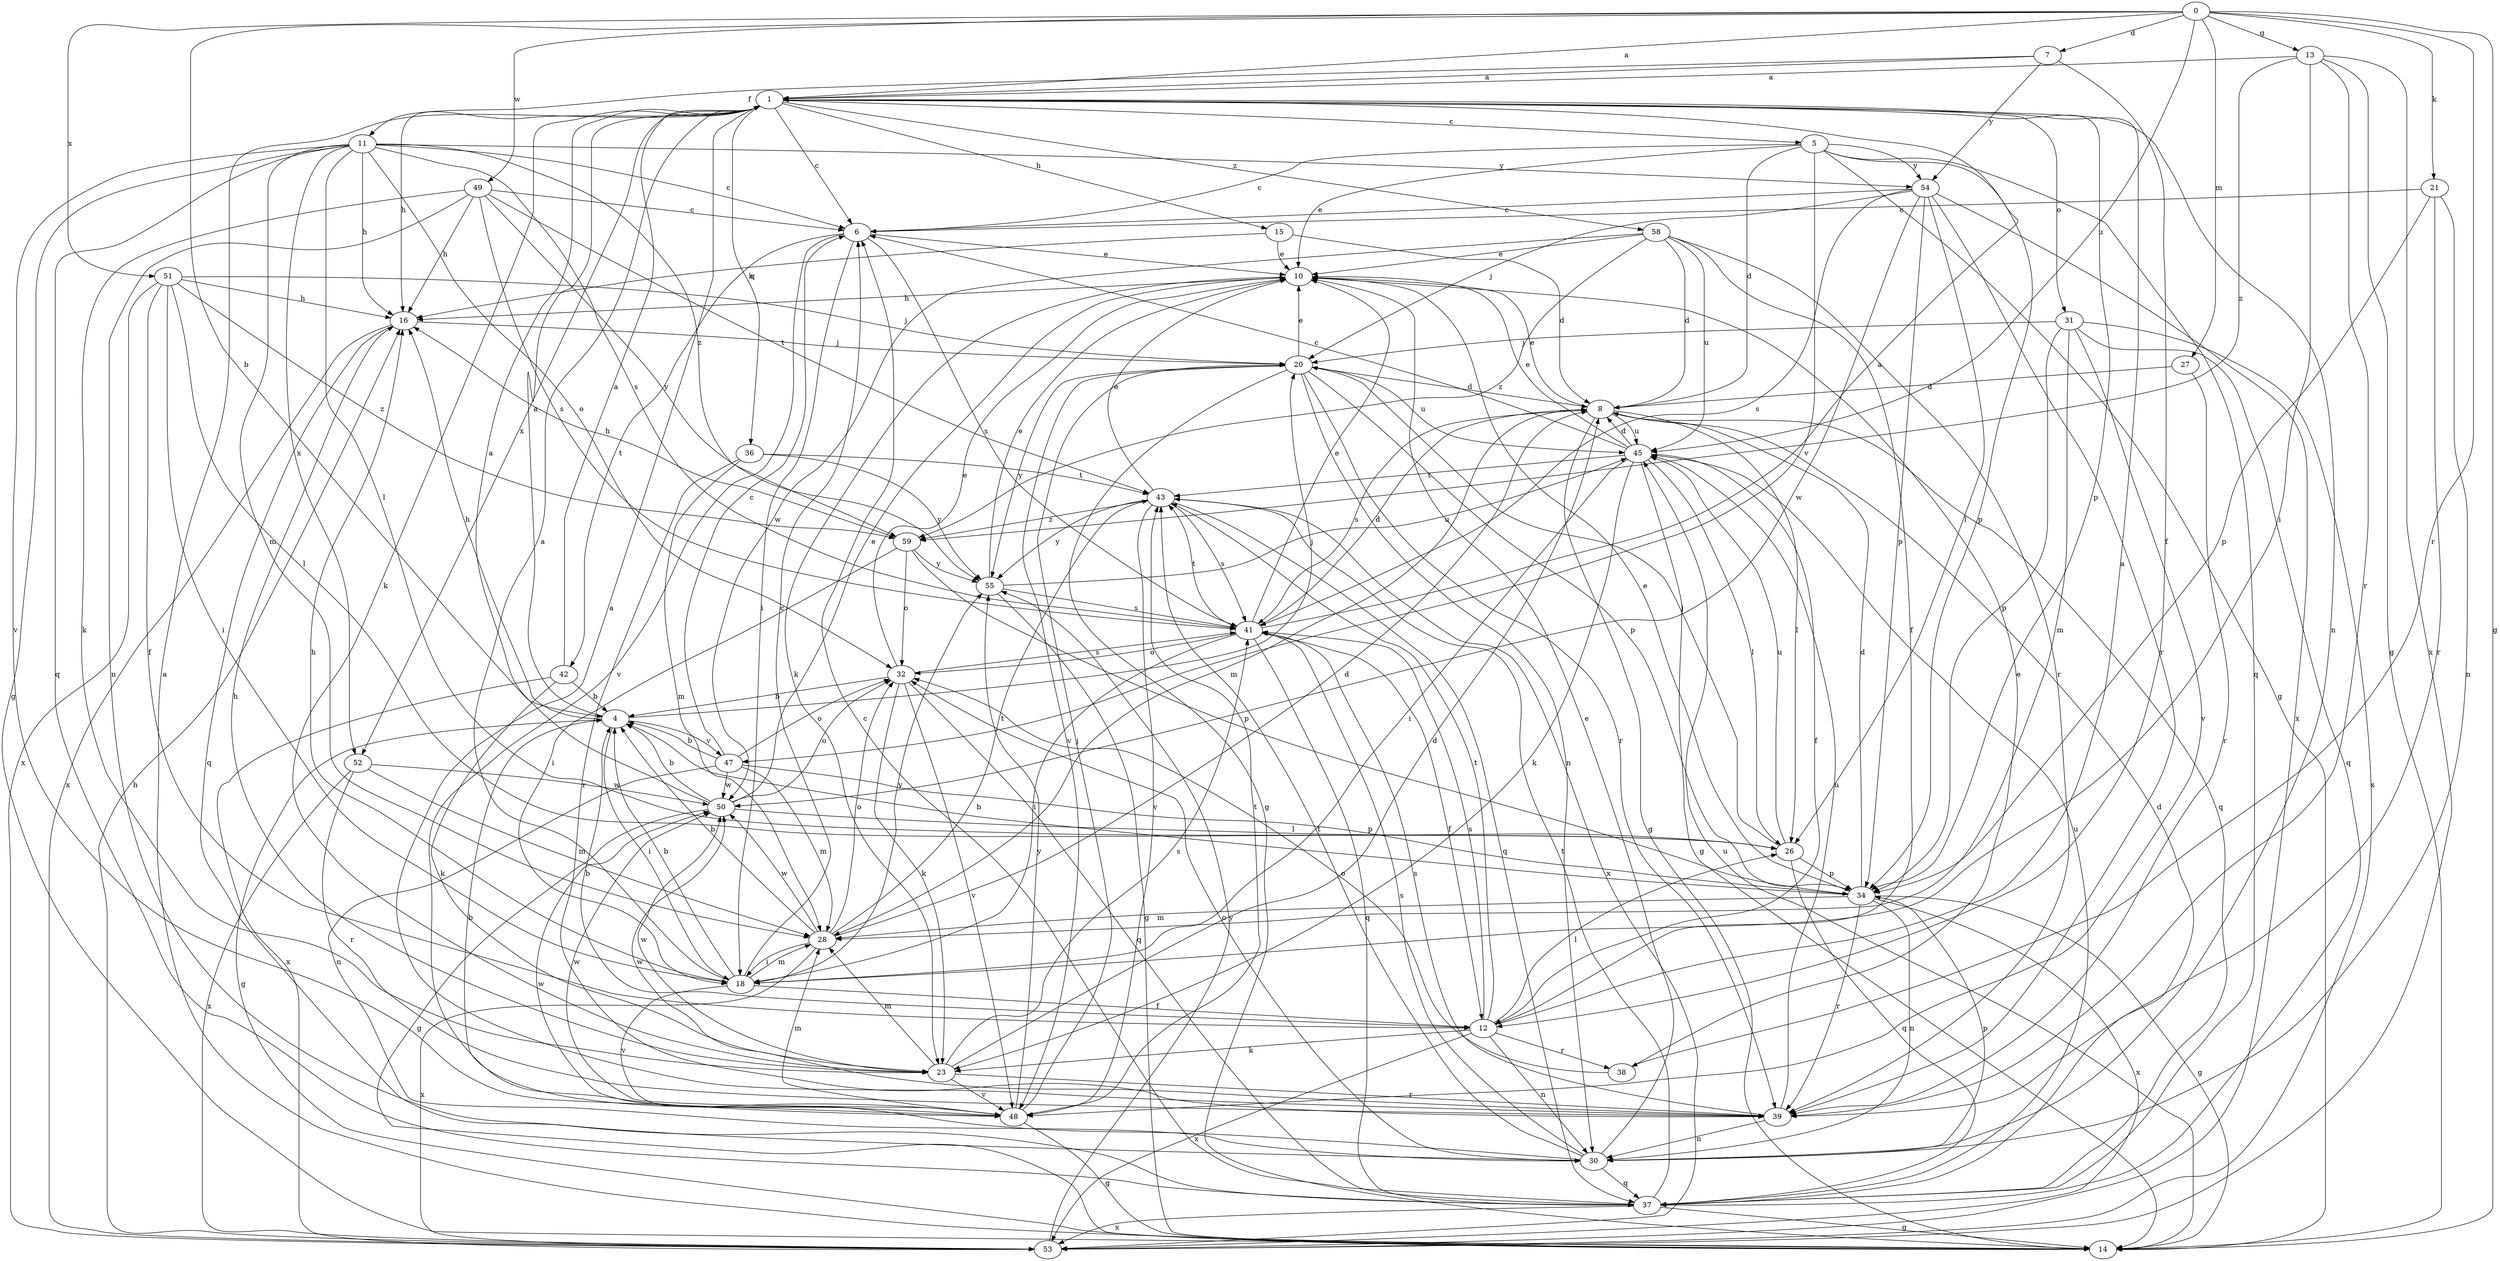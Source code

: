 strict digraph  {
0;
1;
4;
5;
6;
7;
8;
10;
11;
12;
13;
14;
15;
16;
18;
20;
21;
23;
26;
27;
28;
30;
31;
32;
34;
36;
37;
38;
39;
41;
42;
43;
45;
47;
48;
49;
50;
51;
52;
53;
54;
55;
58;
59;
0 -> 1  [label=a];
0 -> 4  [label=b];
0 -> 7  [label=d];
0 -> 13  [label=g];
0 -> 14  [label=g];
0 -> 21  [label=k];
0 -> 27  [label=m];
0 -> 38  [label=r];
0 -> 45  [label=u];
0 -> 49  [label=w];
0 -> 51  [label=x];
1 -> 5  [label=c];
1 -> 6  [label=c];
1 -> 15  [label=h];
1 -> 16  [label=h];
1 -> 23  [label=k];
1 -> 30  [label=n];
1 -> 31  [label=o];
1 -> 34  [label=p];
1 -> 36  [label=q];
1 -> 52  [label=x];
1 -> 58  [label=z];
4 -> 1  [label=a];
4 -> 14  [label=g];
4 -> 16  [label=h];
4 -> 18  [label=i];
4 -> 20  [label=j];
4 -> 47  [label=v];
5 -> 6  [label=c];
5 -> 8  [label=d];
5 -> 10  [label=e];
5 -> 14  [label=g];
5 -> 34  [label=p];
5 -> 37  [label=q];
5 -> 47  [label=v];
5 -> 54  [label=y];
6 -> 10  [label=e];
6 -> 18  [label=i];
6 -> 41  [label=s];
6 -> 42  [label=t];
6 -> 48  [label=v];
7 -> 1  [label=a];
7 -> 11  [label=f];
7 -> 12  [label=f];
7 -> 54  [label=y];
8 -> 10  [label=e];
8 -> 14  [label=g];
8 -> 26  [label=l];
8 -> 28  [label=m];
8 -> 37  [label=q];
8 -> 41  [label=s];
8 -> 45  [label=u];
10 -> 16  [label=h];
10 -> 23  [label=k];
11 -> 6  [label=c];
11 -> 14  [label=g];
11 -> 16  [label=h];
11 -> 26  [label=l];
11 -> 28  [label=m];
11 -> 32  [label=o];
11 -> 37  [label=q];
11 -> 41  [label=s];
11 -> 48  [label=v];
11 -> 52  [label=x];
11 -> 54  [label=y];
11 -> 59  [label=z];
12 -> 1  [label=a];
12 -> 4  [label=b];
12 -> 23  [label=k];
12 -> 26  [label=l];
12 -> 30  [label=n];
12 -> 38  [label=r];
12 -> 41  [label=s];
12 -> 43  [label=t];
12 -> 53  [label=x];
13 -> 1  [label=a];
13 -> 14  [label=g];
13 -> 18  [label=i];
13 -> 39  [label=r];
13 -> 53  [label=x];
13 -> 59  [label=z];
14 -> 1  [label=a];
14 -> 45  [label=u];
15 -> 8  [label=d];
15 -> 10  [label=e];
15 -> 16  [label=h];
16 -> 20  [label=j];
16 -> 37  [label=q];
16 -> 53  [label=x];
18 -> 1  [label=a];
18 -> 4  [label=b];
18 -> 6  [label=c];
18 -> 12  [label=f];
18 -> 16  [label=h];
18 -> 28  [label=m];
18 -> 48  [label=v];
18 -> 55  [label=y];
20 -> 8  [label=d];
20 -> 10  [label=e];
20 -> 14  [label=g];
20 -> 30  [label=n];
20 -> 34  [label=p];
20 -> 39  [label=r];
20 -> 45  [label=u];
20 -> 48  [label=v];
20 -> 55  [label=y];
21 -> 6  [label=c];
21 -> 30  [label=n];
21 -> 34  [label=p];
21 -> 39  [label=r];
23 -> 8  [label=d];
23 -> 16  [label=h];
23 -> 28  [label=m];
23 -> 39  [label=r];
23 -> 41  [label=s];
23 -> 48  [label=v];
23 -> 50  [label=w];
26 -> 20  [label=j];
26 -> 34  [label=p];
26 -> 37  [label=q];
26 -> 45  [label=u];
27 -> 8  [label=d];
27 -> 39  [label=r];
28 -> 4  [label=b];
28 -> 8  [label=d];
28 -> 18  [label=i];
28 -> 32  [label=o];
28 -> 43  [label=t];
28 -> 50  [label=w];
28 -> 53  [label=x];
30 -> 10  [label=e];
30 -> 32  [label=o];
30 -> 34  [label=p];
30 -> 37  [label=q];
30 -> 41  [label=s];
30 -> 43  [label=t];
30 -> 50  [label=w];
31 -> 20  [label=j];
31 -> 28  [label=m];
31 -> 34  [label=p];
31 -> 37  [label=q];
31 -> 48  [label=v];
31 -> 53  [label=x];
32 -> 4  [label=b];
32 -> 10  [label=e];
32 -> 23  [label=k];
32 -> 37  [label=q];
32 -> 41  [label=s];
32 -> 48  [label=v];
34 -> 4  [label=b];
34 -> 8  [label=d];
34 -> 10  [label=e];
34 -> 14  [label=g];
34 -> 28  [label=m];
34 -> 30  [label=n];
34 -> 39  [label=r];
34 -> 53  [label=x];
36 -> 28  [label=m];
36 -> 39  [label=r];
36 -> 43  [label=t];
36 -> 55  [label=y];
37 -> 6  [label=c];
37 -> 8  [label=d];
37 -> 14  [label=g];
37 -> 43  [label=t];
37 -> 45  [label=u];
37 -> 53  [label=x];
38 -> 10  [label=e];
38 -> 32  [label=o];
39 -> 1  [label=a];
39 -> 30  [label=n];
39 -> 41  [label=s];
39 -> 45  [label=u];
39 -> 50  [label=w];
41 -> 1  [label=a];
41 -> 8  [label=d];
41 -> 10  [label=e];
41 -> 12  [label=f];
41 -> 18  [label=i];
41 -> 32  [label=o];
41 -> 37  [label=q];
41 -> 43  [label=t];
42 -> 1  [label=a];
42 -> 4  [label=b];
42 -> 23  [label=k];
42 -> 53  [label=x];
43 -> 10  [label=e];
43 -> 37  [label=q];
43 -> 41  [label=s];
43 -> 48  [label=v];
43 -> 53  [label=x];
43 -> 55  [label=y];
43 -> 59  [label=z];
45 -> 6  [label=c];
45 -> 8  [label=d];
45 -> 10  [label=e];
45 -> 12  [label=f];
45 -> 14  [label=g];
45 -> 18  [label=i];
45 -> 23  [label=k];
45 -> 26  [label=l];
45 -> 43  [label=t];
47 -> 4  [label=b];
47 -> 6  [label=c];
47 -> 28  [label=m];
47 -> 30  [label=n];
47 -> 32  [label=o];
47 -> 34  [label=p];
47 -> 50  [label=w];
48 -> 4  [label=b];
48 -> 14  [label=g];
48 -> 20  [label=j];
48 -> 28  [label=m];
48 -> 43  [label=t];
48 -> 50  [label=w];
48 -> 55  [label=y];
49 -> 6  [label=c];
49 -> 16  [label=h];
49 -> 23  [label=k];
49 -> 30  [label=n];
49 -> 41  [label=s];
49 -> 43  [label=t];
49 -> 55  [label=y];
50 -> 1  [label=a];
50 -> 4  [label=b];
50 -> 10  [label=e];
50 -> 14  [label=g];
50 -> 26  [label=l];
50 -> 32  [label=o];
51 -> 12  [label=f];
51 -> 16  [label=h];
51 -> 18  [label=i];
51 -> 20  [label=j];
51 -> 26  [label=l];
51 -> 53  [label=x];
51 -> 59  [label=z];
52 -> 28  [label=m];
52 -> 39  [label=r];
52 -> 50  [label=w];
52 -> 53  [label=x];
53 -> 16  [label=h];
53 -> 55  [label=y];
54 -> 6  [label=c];
54 -> 20  [label=j];
54 -> 26  [label=l];
54 -> 34  [label=p];
54 -> 39  [label=r];
54 -> 41  [label=s];
54 -> 50  [label=w];
54 -> 53  [label=x];
55 -> 10  [label=e];
55 -> 14  [label=g];
55 -> 41  [label=s];
55 -> 45  [label=u];
58 -> 8  [label=d];
58 -> 10  [label=e];
58 -> 12  [label=f];
58 -> 39  [label=r];
58 -> 45  [label=u];
58 -> 50  [label=w];
58 -> 59  [label=z];
59 -> 16  [label=h];
59 -> 18  [label=i];
59 -> 32  [label=o];
59 -> 34  [label=p];
59 -> 55  [label=y];
}
